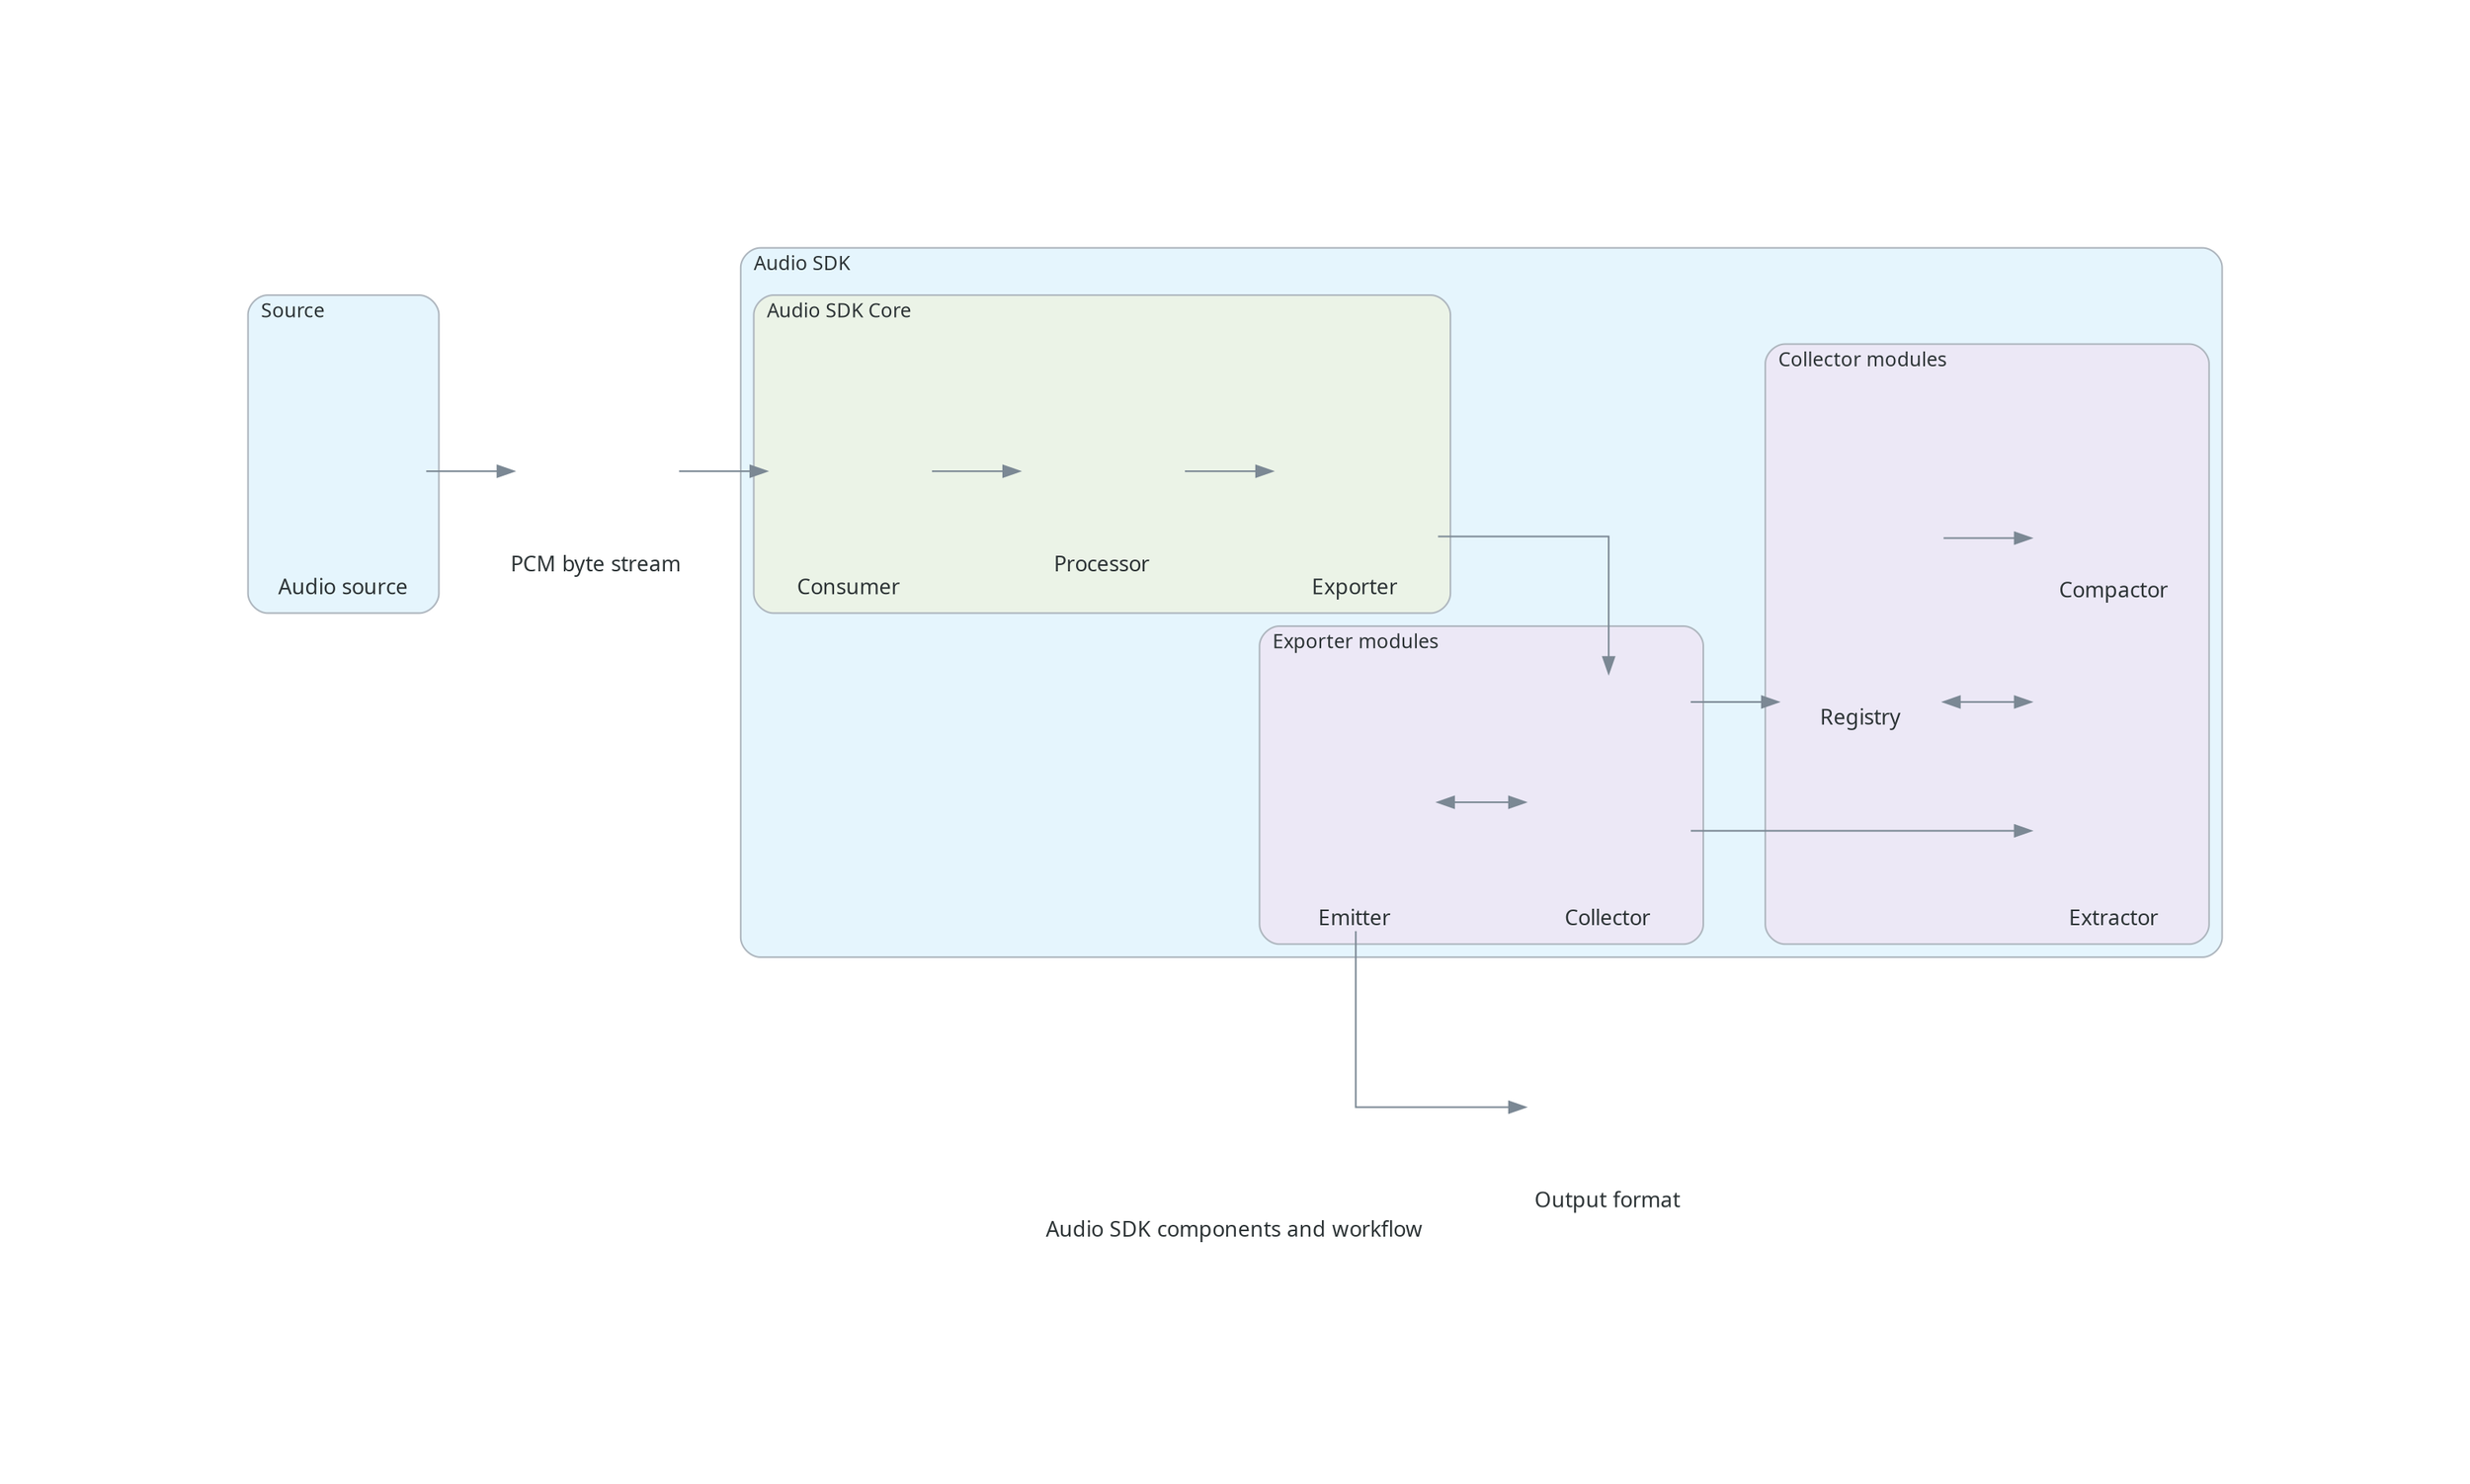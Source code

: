 digraph root {
	fontcolor="#2D3436";
	fontname="Sans-Serif";
	fontsize=13;
	label="Audio SDK components and workflow";
	nodesep=0.6;
	pad=2;
	rankdir=LR;
	ranksep=0.75;
	splines=ortho;
	vubvsdun->mrofgunh[ color="#7B8894", dir=forward, fontcolor="#2D3436", fontname="Sans-Serif", fontsize=13 ];
	mrofgunh->drahekuh[ color="#7B8894", dir=forward, fontcolor="#2D3436", fontname="Sans-Serif", fontsize=13 ];
	mrofgunh->gpewtpqx[ color="#7B8894", dir=forward, fontcolor="#2D3436", fontname="Sans-Serif", fontsize=13 ];
	slqtffqn->fwfiaquu[ color="#7B8894", dir=forward, fontcolor="#2D3436", fontname="Sans-Serif", fontsize=13 ];
	fwfiaquu->jnnskhvl[ color="#7B8894", dir=forward, fontcolor="#2D3436", fontname="Sans-Serif", fontsize=13 ];
	ssdqqpvr->coeawjxe[ color="#7B8894", dir=forward, fontcolor="#2D3436", fontname="Sans-Serif", fontsize=13 ];
	ssdqqpvr->mrofgunh[ color="#7B8894", dir=both, fontcolor="#2D3436", fontname="Sans-Serif", fontsize=13 ];
	gpewtpqx->pyndhobd[ color="#7B8894", dir=forward, fontcolor="#2D3436", fontname="Sans-Serif", fontsize=13 ];
	gpewtpqx->drahekuh[ color="#7B8894", dir=both, fontcolor="#2D3436", fontname="Sans-Serif", fontsize=13 ];
	jnnskhvl->rlspbmcg[ color="#7B8894", dir=forward, fontcolor="#2D3436", fontname="Sans-Serif", fontsize=13 ];
	rlspbmcg->vubvsdun[ color="#7B8894", dir=forward, fontcolor="#2D3436", fontname="Sans-Serif", fontsize=13 ];
	subgraph cluster_sdk {
	bgcolor="#E5F5FD";
	fontcolor="#2D3436";
	fontname="Sans-Serif";
	fontsize=12;
	label="Audio SDK";
	labeljust=l;
	pencolor="#AEB6BE";
	shape=box;
	style=rounded;
	subgraph clustercol_modules {
	bgcolor="#ECE8F6";
	fontcolor="#2D3436";
	fontname="Sans-Serif";
	fontsize=12;
	label="Collector modules";
	labeljust=l;
	pencolor="#AEB6BE";
	shape=box;
	style=rounded;
	drahekuh [ fixedsize=true, fontcolor="#2D3436", fontname="Sans-Serif", fontsize=13, height=2.1999999999999997, image="assets/oci/database/science.png", imagescale=true, label=Extractor, labelloc=b, shape=none, style=rounded, width=1.4 ];
	gpewtpqx [ fixedsize=true, fontcolor="#2D3436", fontname="Sans-Serif", fontsize=13, height=2.1999999999999997, image="assets/oci/governance/ocid.png", imagescale=true, label=Registry, labelloc=b, shape=none, style=rounded, width=1.4 ];
	pyndhobd [ fixedsize=true, fontcolor="#2D3436", fontname="Sans-Serif", fontsize=13, height=1.7999999999999998, image="assets/oci/storage/block-storage.png", imagescale=true, label=Compactor, labelloc=b, shape=none, style=rounded, width=1.4 ];

}
;
	subgraph clusterexp_modules {
	bgcolor="#ECE8F6";
	fontcolor="#2D3436";
	fontname="Sans-Serif";
	fontsize=12;
	label="Exporter modules";
	labeljust=l;
	pencolor="#AEB6BE";
	shape=box;
	style=rounded;
	mrofgunh [ fixedsize=true, fontcolor="#2D3436", fontname="Sans-Serif", fontsize=13, height=2.1999999999999997, image="assets/oci/governance/compartments.png", imagescale=true, label=Collector, labelloc=b, shape=none, style=rounded, width=1.4 ];
	ssdqqpvr [ fixedsize=true, fontcolor="#2D3436", fontname="Sans-Serif", fontsize=13, height=2.1999999999999997, image="assets/oci/network/service-gateway.png", imagescale=true, label=Emitter, labelloc=b, shape=none, style=rounded, width=1.4 ];

}
;
	subgraph clustersdk_core {
	bgcolor="#EBF3E7";
	fontcolor="#2D3436";
	fontname="Sans-Serif";
	fontsize=12;
	label="Audio SDK Core";
	labeljust=l;
	pencolor="#AEB6BE";
	shape=box;
	style=rounded;
	jnnskhvl [ fixedsize=true, fontcolor="#2D3436", fontname="Sans-Serif", fontsize=13, height=2.1999999999999997, image="assets/oci/database/dis.png", imagescale=true, label=Consumer, labelloc=b, shape=none, style=rounded, width=1.4 ];
	rlspbmcg [ fixedsize=true, fontcolor="#2D3436", fontname="Sans-Serif", fontsize=13, height=1.7999999999999998, image="assets/oci/database/database-service.png", imagescale=true, label=Processor, labelloc=b, shape=none, style=rounded, width=1.4 ];
	vubvsdun [ fixedsize=true, fontcolor="#2D3436", fontname="Sans-Serif", fontsize=13, height=2.1999999999999997, image="assets/oci/monitoring/queue.png", imagescale=true, label=Exporter, labelloc=b, shape=none, style=rounded, width=1.4 ];

}
;

}
;
	subgraph cluster_source {
	bgcolor="#E5F5FD";
	fontcolor="#2D3436";
	fontname="Sans-Serif";
	fontsize=12;
	label=Source;
	labeljust=l;
	pencolor="#AEB6BE";
	shape=box;
	style=rounded;
	slqtffqn [ fixedsize=true, fontcolor="#2D3436", fontname="Sans-Serif", fontsize=13, height=2.1999999999999997, image="assets/apps/client/client.png", imagescale=true, label="Audio source", labelloc=b, shape=none, style=rounded, width=1.4 ];

}
;
	coeawjxe [ fixedsize=true, fontcolor="#2D3436", fontname="Sans-Serif", fontsize=13, height=1.7999999999999998, image="assets/oci/database/stream.png", imagescale=true, label="Output format", labelloc=b, shape=none, style=rounded, width=1.4 ];
	fwfiaquu [ fixedsize=true, fontcolor="#2D3436", fontname="Sans-Serif", fontsize=13, height=1.7999999999999998, image="assets/oci/database/stream.png", imagescale=true, label="PCM byte stream", labelloc=b, shape=none, style=rounded, width=1.4 ];

}
